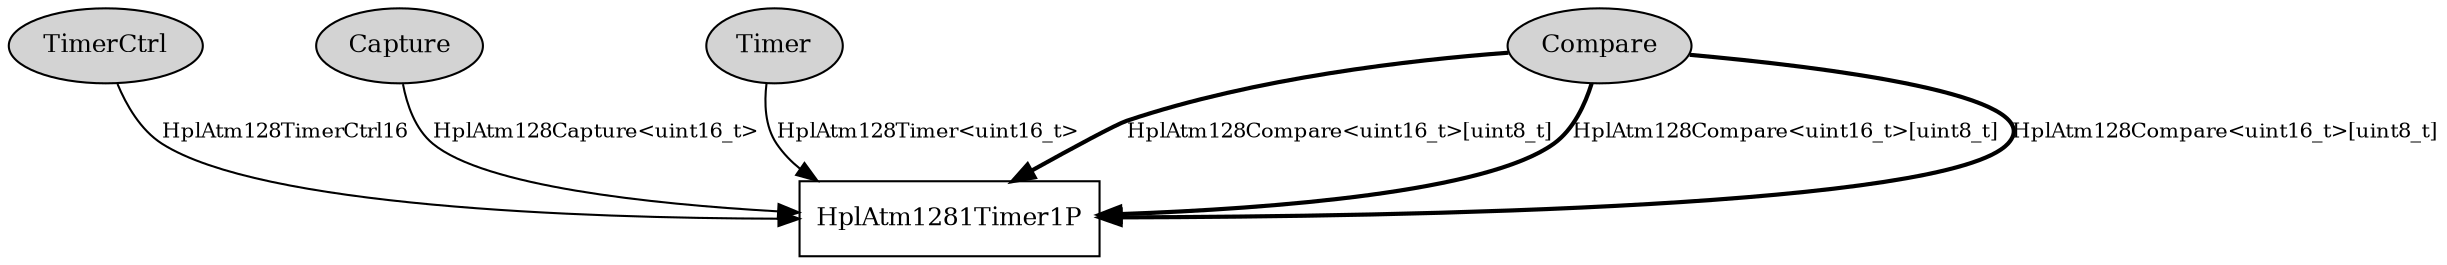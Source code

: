 digraph "tos.chips.atm1281.timer.HplAtm128Timer1C" {
  n0x2ace828f65e8 [shape=ellipse, style=filled, label="TimerCtrl", fontsize=12];
  "HplAtm1281Timer1P" [fontsize=12, shape=box, URL="../chtml/tos.chips.atm1281.timer.HplAtm1281Timer1P.html"];
  n0x2ace828feca0 [shape=ellipse, style=filled, label="Capture", fontsize=12];
  "HplAtm1281Timer1P" [fontsize=12, shape=box, URL="../chtml/tos.chips.atm1281.timer.HplAtm1281Timer1P.html"];
  n0x2ace828c06e0 [shape=ellipse, style=filled, label="Timer", fontsize=12];
  "HplAtm1281Timer1P" [fontsize=12, shape=box, URL="../chtml/tos.chips.atm1281.timer.HplAtm1281Timer1P.html"];
  n0x2ace828f2a20 [shape=ellipse, style=filled, label="Compare", fontsize=12];
  "HplAtm1281Timer1P" [fontsize=12, shape=box, URL="../chtml/tos.chips.atm1281.timer.HplAtm1281Timer1P.html"];
  "HplAtm1281Timer1P" [fontsize=12, shape=box, URL="../chtml/tos.chips.atm1281.timer.HplAtm1281Timer1P.html"];
  "HplAtm1281Timer1P" [fontsize=12, shape=box, URL="../chtml/tos.chips.atm1281.timer.HplAtm1281Timer1P.html"];
  "n0x2ace828f65e8" -> "HplAtm1281Timer1P" [label="HplAtm128TimerCtrl16", URL="../ihtml/tos.chips.atm1281.timer.HplAtm128TimerCtrl16.html", fontsize=10];
  "n0x2ace828feca0" -> "HplAtm1281Timer1P" [label="HplAtm128Capture<uint16_t>", URL="../ihtml/tos.chips.atm128.timer.HplAtm128Capture.html", fontsize=10];
  "n0x2ace828c06e0" -> "HplAtm1281Timer1P" [label="HplAtm128Timer<uint16_t>", URL="../ihtml/tos.chips.atm128.timer.HplAtm128Timer.html", fontsize=10];
  "n0x2ace828f2a20" -> "HplAtm1281Timer1P" [label="HplAtm128Compare<uint16_t>[uint8_t]", style=bold, URL="../ihtml/tos.chips.atm128.timer.HplAtm128Compare.html", fontsize=10];
  "n0x2ace828f2a20" -> "HplAtm1281Timer1P" [label="HplAtm128Compare<uint16_t>[uint8_t]", style=bold, URL="../ihtml/tos.chips.atm128.timer.HplAtm128Compare.html", fontsize=10];
  "n0x2ace828f2a20" -> "HplAtm1281Timer1P" [label="HplAtm128Compare<uint16_t>[uint8_t]", style=bold, URL="../ihtml/tos.chips.atm128.timer.HplAtm128Compare.html", fontsize=10];
}
